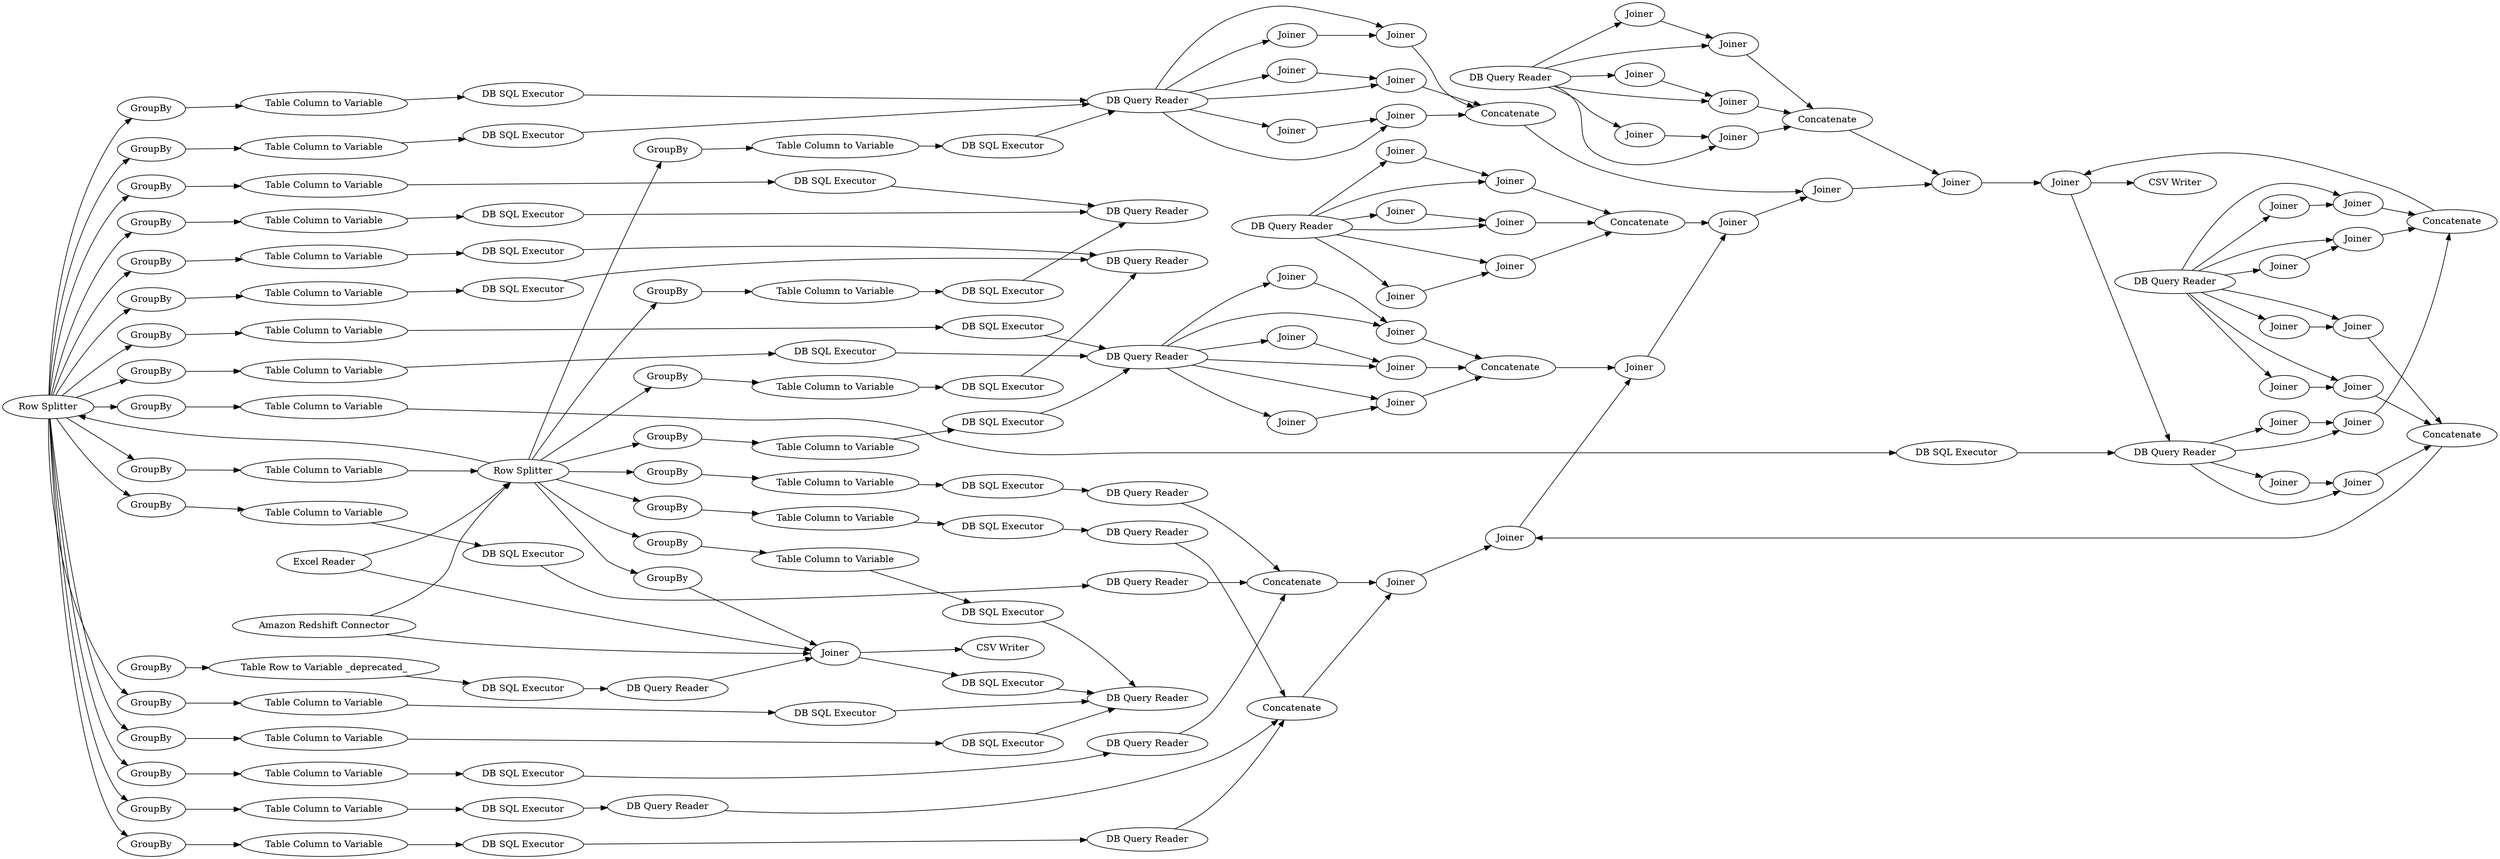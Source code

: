 digraph {
	3206 -> 3130
	3226 -> 3220
	3090 -> 3126
	3240 -> 3242
	3143 -> 3253
	3075 -> 3137
	3201 -> 3144
	3110 -> 3113
	3081 -> 3083
	3124 -> 3138
	3163 -> 3161
	2873 -> 3059
	3214 -> 3202
	3114 -> 3108
	3129 -> 3135
	3195 -> 3219
	3189 -> 3095
	3220 -> 3021
	3206 -> 3195
	3072 -> 3136
	3197 -> 3225
	3098 -> 3096
	1 -> 3144
	3221 -> 3042
	3142 -> 3143
	3206 -> 3089
	3099 -> 3227
	3059 -> 2874
	3181 -> 3077
	3223 -> 3021
	3101 -> 3093
	3070 -> 3072
	3228 -> 3189
	3216 -> 3205
	3198 -> 3229
	3206 -> 3214
	3212 -> 3223
	3133 -> 3139
	3206 -> 3251
	3160 -> 3157
	3248 -> 2984
	3090 -> 3124
	3245 -> 3241
	3161 -> 3218
	3236 -> 3253
	2986 -> 3245
	3081 -> 3115
	3182 -> 3188
	3215 -> 3199
	3081 -> 3179
	3071 -> 3074
	2875 -> 2873
	3231 -> 3227
	3206 -> 3224
	3074 -> 3170
	3074 -> 3072
	3187 -> 3203
	3227 -> 3139
	3206 -> 3196
	3203 -> 3185
	3042 -> 3230
	3093 -> 3139
	3144 -> 3191
	3176 -> 3181
	3206 -> 3125
	3144 -> 3175
	3186 -> 3215
	3180 -> 3179
	3175 -> 3176
	3173 -> 3168
	3218 -> 2984
	3222 -> 3186
	3191 -> 3228
	3139 -> 3143
	2986 -> 3241
	3151 -> 3152
	3206 -> 3112
	3090 -> 3084
	3210 -> 3140
	2986 -> 3240
	3144 -> 3150
	3059 -> 3248
	3130 -> 3129
	3239 -> 3246
	3233 -> 3221
	2986 -> 3165
	3206 -> 3198
	3108 -> 3136
	3246 -> 3238
	3162 -> 3194
	3021 -> 3210
	3081 -> 3116
	3135 -> 3095
	3074 -> 3171
	3144 -> 3206
	3073 -> 3071
	3074 -> 3070
	3119 -> 3118
	3204 -> 3226
	3125 -> 3127
	3170 -> 3171
	3201 -> 3059
	3099 -> 3133
	3230 -> 3207
	3074 -> 3108
	3122 -> 3090
	3206 -> 3117
	3224 -> 3233
	3096 -> 3100
	3068 -> 3073
	3144 -> 3187
	3249 -> 3059
	3243 -> 3144
	3152 -> 3154
	3209 -> 3212
	3126 -> 3124
	3113 -> 3074
	3090 -> 3182
	1 -> 3059
	3140 -> 3141
	3219 -> 3216
	3188 -> 3138
	3090 -> 3092
	3074 -> 3114
	2906 -> 2875
	3200 -> 3194
	3141 -> 3142
	3253 -> 3058
	3144 -> 3249
	3159 -> 3160
	3144 -> 3173
	3238 -> 2984
	3229 -> 3209
	3206 -> 3222
	3127 -> 3122
	3168 -> 3169
	3154 -> 3220
	3099 -> 3134
	3090 -> 3188
	3157 -> 3223
	3134 -> 3133
	3241 -> 3236
	2986 -> 3200
	3117 -> 3119
	3115 -> 3116
	3171 -> 3136
	3091 -> 3090
	3137 -> 3141
	3116 -> 3137
	3144 -> 3158
	3207 -> 3194
	3138 -> 3142
	3206 -> 3239
	3205 -> 3223
	3251 -> 3243
	3082 -> 3077
	3206 -> 3098
	3150 -> 3151
	3087 -> 3091
	3179 -> 3137
	3081 -> 3075
	3081 -> 3180
	3084 -> 3138
	3100 -> 3095
	3078 -> 3082
	3089 -> 3087
	3042 -> 3252
	3165 -> 3162
	3080 -> 3078
	3099 -> 3093
	3144 -> 3163
	3196 -> 3197
	3242 -> 3236
	3194 -> 3210
	3247 -> 3236
	3206 -> 3080
	3136 -> 3140
	3112 -> 3110
	3252 -> 3247
	3042 -> 3207
	3199 -> 3220
	3099 -> 3231
	3118 -> 3077
	3185 -> 3090
	3253 -> 3042
	3158 -> 3159
	3202 -> 3204
	2986 -> 3193
	3169 -> 3074
	3206 -> 3068
	2986 -> 3162
	3000 -> 2906
	3099 -> 3101
	3083 -> 3075
	3042 -> 3247
	3225 -> 2984
	3193 -> 3200
	2986 -> 3242
	3092 -> 3084
	3220 [label=Concatenate]
	3096 [label="Table Column to Variable"]
	3139 [label=Concatenate]
	3198 [label=GroupBy]
	3110 [label="Table Column to Variable"]
	3180 [label=Joiner]
	3078 [label="Table Column to Variable"]
	2875 [label="DB SQL Executor"]
	3157 [label="DB Query Reader"]
	3116 [label=Joiner]
	3209 [label="DB SQL Executor"]
	3114 [label=Joiner]
	3152 [label="DB SQL Executor"]
	3083 [label=Joiner]
	3195 [label=GroupBy]
	3223 [label=Concatenate]
	3124 [label=Joiner]
	3218 [label="DB SQL Executor"]
	3117 [label=GroupBy]
	3226 [label="DB Query Reader"]
	3229 [label="Table Column to Variable"]
	3136 [label=Concatenate]
	3253 [label=Joiner]
	3188 [label=Joiner]
	3144 [label="Row Splitter"]
	3101 [label=Joiner]
	3134 [label=Joiner]
	3127 [label="Table Column to Variable"]
	3200 [label=Joiner]
	3212 [label="DB Query Reader"]
	3142 [label=Joiner]
	3222 [label=GroupBy]
	3151 [label="Table Column to Variable"]
	3216 [label="DB SQL Executor"]
	3242 [label=Joiner]
	3165 [label=Joiner]
	2906 [label="Table Row to Variable _deprecated_"]
	3058 [label="CSV Writer"]
	3133 [label=Joiner]
	3090 [label="DB Query Reader"]
	3241 [label=Joiner]
	3095 [label="DB Query Reader"]
	3000 [label=GroupBy]
	3113 [label="DB SQL Executor"]
	3059 [label=Joiner]
	3186 [label="Table Column to Variable"]
	3194 [label=Concatenate]
	3175 [label=GroupBy]
	3075 [label=Joiner]
	3140 [label=Joiner]
	3225 [label="DB SQL Executor"]
	3115 [label=Joiner]
	3204 [label="DB SQL Executor"]
	3185 [label="DB SQL Executor"]
	3182 [label=Joiner]
	3202 [label="Table Column to Variable"]
	3205 [label="DB Query Reader"]
	3141 [label=Joiner]
	3119 [label="Table Column to Variable"]
	3169 [label="DB SQL Executor"]
	1 [label="Excel Reader"]
	3081 [label="DB Query Reader"]
	3143 [label=Joiner]
	3070 [label=Joiner]
	3239 [label=GroupBy]
	3189 [label="DB SQL Executor"]
	3247 [label=Joiner]
	3074 [label="DB Query Reader"]
	3170 [label=Joiner]
	3108 [label=Joiner]
	3077 [label="DB Query Reader"]
	3197 [label="Table Column to Variable"]
	3228 [label="Table Column to Variable"]
	3227 [label=Joiner]
	3098 [label=GroupBy]
	3150 [label=GroupBy]
	3199 [label="DB Query Reader"]
	3021 [label=Joiner]
	2986 [label="DB Query Reader"]
	3126 [label=Joiner]
	3245 [label=Joiner]
	3238 [label="DB SQL Executor"]
	3137 [label=Concatenate]
	3089 [label=GroupBy]
	3042 [label="DB Query Reader"]
	3231 [label=Joiner]
	3091 [label="DB SQL Executor"]
	3112 [label=GroupBy]
	3130 [label=GroupBy]
	3073 [label="Table Column to Variable"]
	3215 [label="DB SQL Executor"]
	3243 [label="Table Column to Variable"]
	3068 [label=GroupBy]
	3087 [label="Table Column to Variable"]
	3230 [label=Joiner]
	3154 [label="DB Query Reader"]
	3196 [label=GroupBy]
	3224 [label=GroupBy]
	3248 [label="DB SQL Executor"]
	3161 [label="Table Column to Variable"]
	3129 [label="Table Column to Variable"]
	3176 [label="Table Column to Variable"]
	3214 [label=GroupBy]
	3163 [label=GroupBy]
	3179 [label=Joiner]
	3240 [label=Joiner]
	3138 [label=Concatenate]
	3181 [label="DB SQL Executor"]
	3207 [label=Joiner]
	3082 [label="DB SQL Executor"]
	3168 [label="Table Column to Variable"]
	3092 [label=Joiner]
	3201 [label="Amazon Redshift Connector"]
	3160 [label="DB SQL Executor"]
	3187 [label=GroupBy]
	3171 [label=Joiner]
	3246 [label="Table Column to Variable"]
	2874 [label="CSV Writer"]
	3252 [label=Joiner]
	3249 [label=GroupBy]
	3162 [label=Joiner]
	3159 [label="Table Column to Variable"]
	3173 [label=GroupBy]
	3125 [label=GroupBy]
	3080 [label=GroupBy]
	3236 [label=Concatenate]
	3084 [label=Joiner]
	3093 [label=Joiner]
	3210 [label=Joiner]
	3203 [label="Table Column to Variable"]
	3158 [label=GroupBy]
	3122 [label="DB SQL Executor"]
	3191 [label=GroupBy]
	3099 [label="DB Query Reader"]
	3071 [label="DB SQL Executor"]
	3206 [label="Row Splitter"]
	2873 [label="DB Query Reader"]
	3135 [label="DB SQL Executor"]
	3100 [label="DB SQL Executor"]
	3233 [label="Table Column to Variable"]
	3221 [label="DB SQL Executor"]
	3118 [label="DB SQL Executor"]
	3072 [label=Joiner]
	2984 [label="DB Query Reader"]
	3193 [label=Joiner]
	3219 [label="Table Column to Variable"]
	3251 [label=GroupBy]
	rankdir=LR
}
